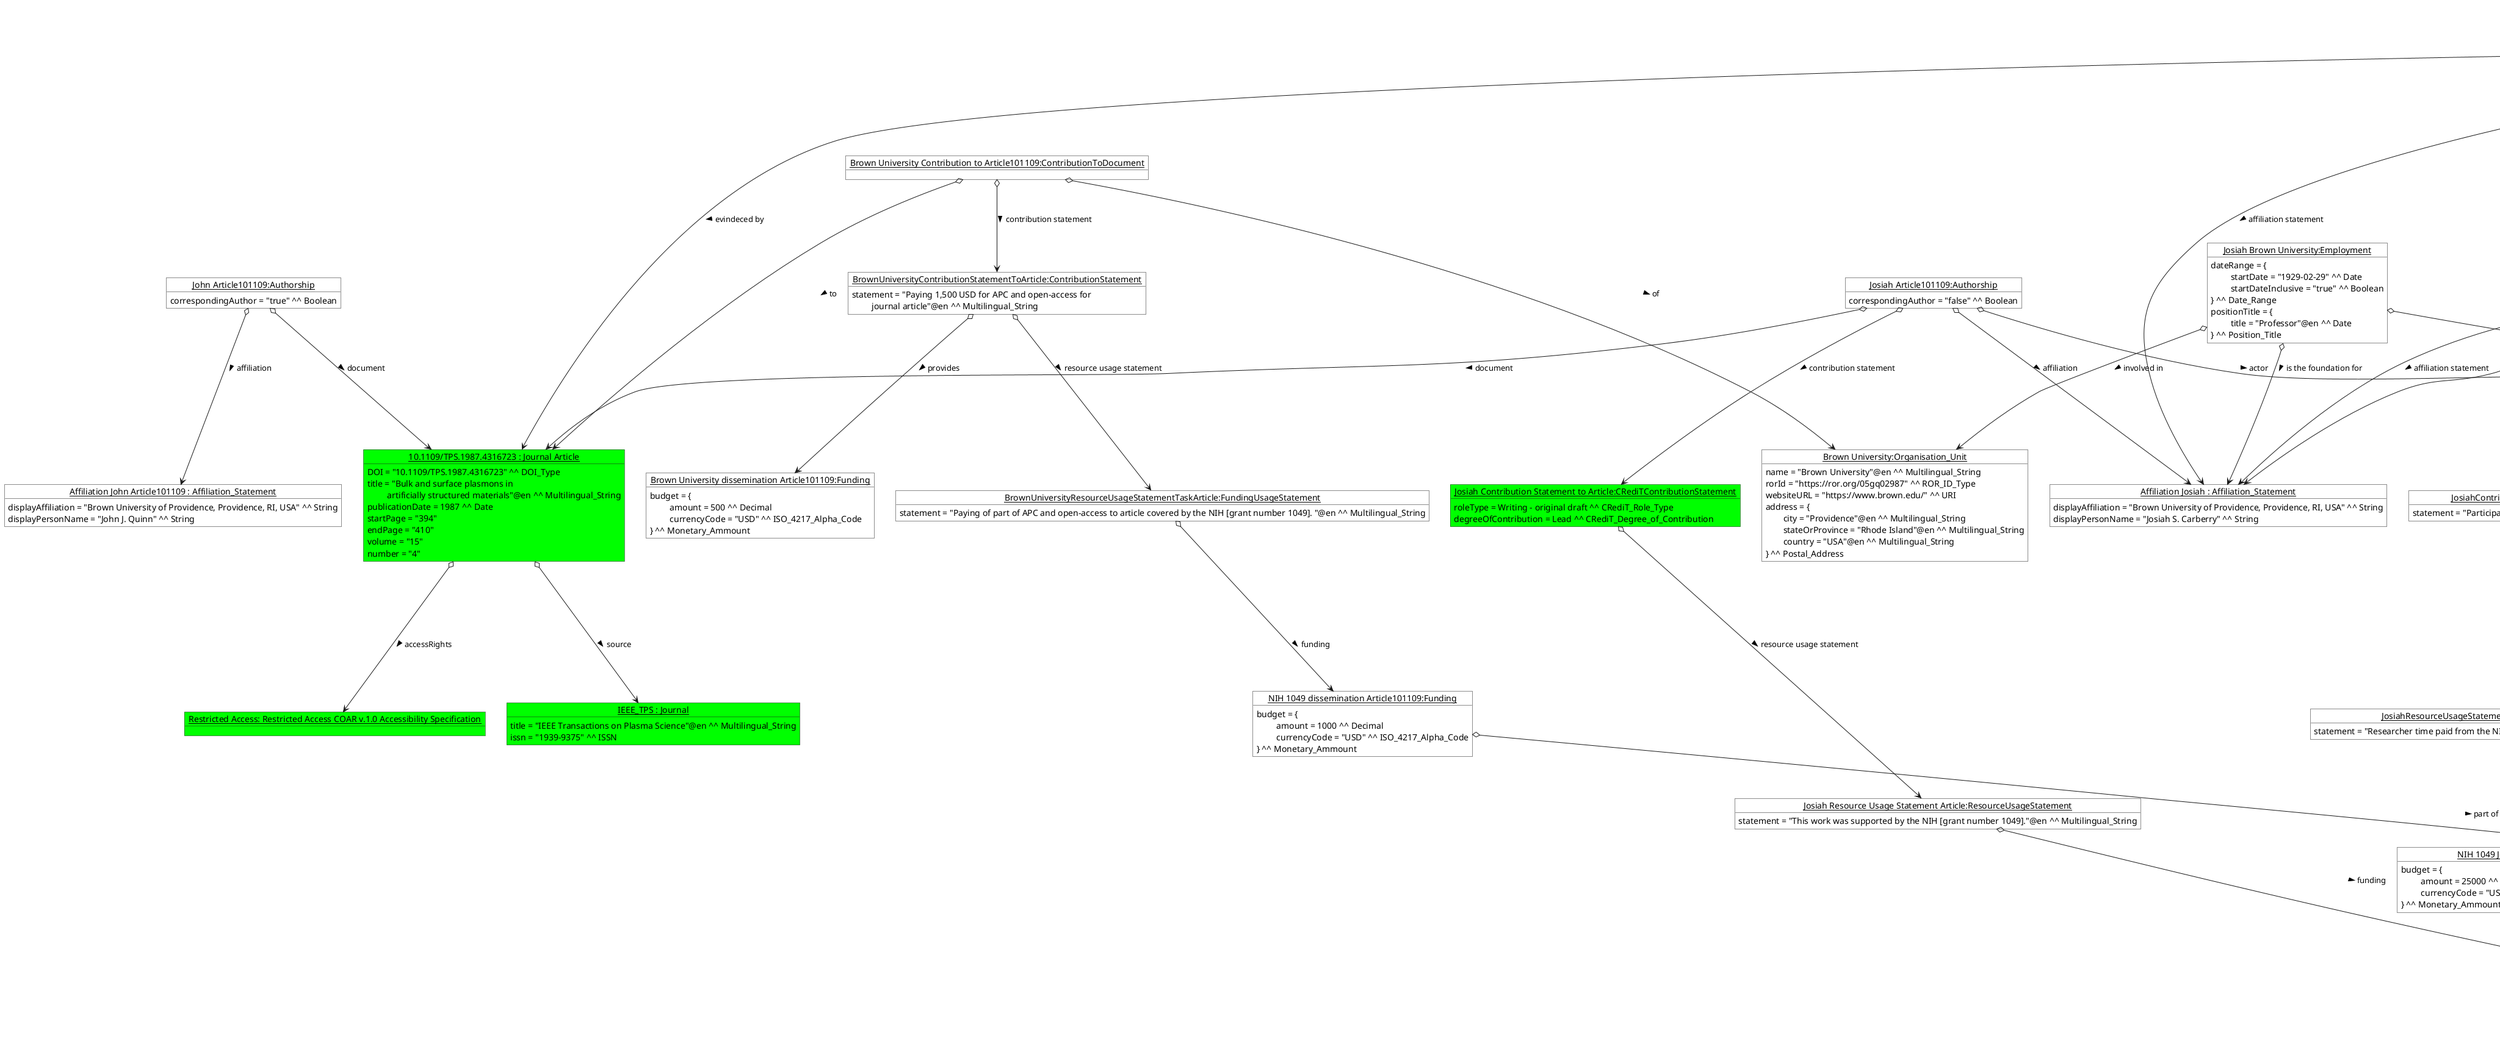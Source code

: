 @startuml


    !startsub persons

        object "<u>Josiah:Person</u>" as Josiah #ffffff {
           personName = {
           \t firstNames = "Josiah"@en ^^ Multilingual_String
           \t familyNames = "Carberry"@en ^^ Multilingual_String
           } ^^ PersonName
           description = "Josiah Stinkney Carberry is a fictional professor,
           \t created as a joke in 1929. He is said to still teach at Brown University,
           \t and to be known for his work in "psychoceramics", the supposed study of
           \t "cracked pots". See his Wikipedia entry for more details."@en ^^ Multilingual_String
           keywords = ["psychoceramics"@en "ionian philology"@en] List<Multilingual_String>
           orcid_id = "https://orcid.org/0000-0002-1825-0097" ^^ ORCID_iD
           scopus_author_id = "7007156898" ^^ SCOPUS_Author_ID
           websiteURL = "http://library.brown.edu/about/hay/carberry.php"
           otherIDs = [
           \t\t\t {
           \t\t\t\t label = "Wikipedia Entry"@en ^^ Multilingual_String
           \t\t\t\t value = "http://en.wikipedia.org/wiki/Josiah_Carberry" ^^ String
           \t\t\t}
           \t\t] ^^ List<ID>
        }

    !endsub

    !startsub expertise

        object "<u>Experimenting in Chemistry:ExpertiseAndSkills</u>" as ExperimentingInChemistry #ffffff {
            description = "Expertise which enables conducting an experiment
            \t and reseach in the field of chemistry"@en ^^ Multilingual_String
        }

        object "<u>Experimenting in Chemistry Possession:ExpertiseAndSkillsPossession</u>" as ExperimentingInChemistryPossession #ffffff {

        }

        ExperimentingInChemistryPossession o--> Josiah : owner >

        ExperimentingInChemistryPossession o--> ExperimentingInChemistry : skill or expertise >

    !endsub

    !startsub institutions

        object "<u>Brown University:Organisation_Unit</u>" as BrownUniversity #ffffff {
            name = "Brown University"@en ^^ Multilingual_String
            rorId = "https://ror.org/05gq02987" ^^ ROR_ID_Type
            websiteURL = "https://www.brown.edu/" ^^ URI
            address = {
            \tcity = "Providence"@en ^^ Multilingual_String
            \tstateOrProvince = "Rhode Island"@en ^^ Multilingual_String
            \tcountry = "USA"@en ^^ Multilingual_String
            } ^^ Postal_Address
        }

    !endsub

    !startsub employments

        object "<u>Josiah Brown University:Employment</u>" as JosiahBrownUniversity #ffffff {
            dateRange = {
            \t startDate = "1929-02-29" ^^ Date
            \t startDateInclusive = "true" ^^ Boolean
            } ^^ Date_Range
            positionTitle = {
            \t title = "Professor"@en ^^ Date
            } ^^ Position_Title
        }

        JosiahBrownUniversity o--> Josiah : actor >

        JosiahBrownUniversity o--> BrownUniversity : involved in >

    !endsub

    !startsub articles

        object "<u>Restricted Access: Restricted Access COAR v.1.0 Accessibility Specification</u>" as RestrictedAccess #00ff00

        object "<u>IEEE_TPS : Journal</u>" as IEEE_TPS #00ff00 {
            title = "IEEE Transactions on Plasma Science"@en ^^ Multilingual_String
            issn = "1939-9375" ^^ ISSN
        }

        object "<u>10.1109/TPS.1987.4316723 : Journal Article</u>" as Article101109 #00ff00 {
            DOI = "10.1109/TPS.1987.4316723" ^^ DOI_Type
            title = "Bulk and surface plasmons in
            \t artificially structured materials"@en ^^ Multilingual_String
            publicationDate = 1987 ^^ Date
            startPage = "394"
            endPage = "410"
            volume = "15"
            number = "4"
        }

        Article101109 o--> IEEE_TPS : source >

        Article101109 o--> RestrictedAccess : accessRights >

    !endsub

    !startsub authorships

         object "<u>Josiah Article101109:Authorship</u>" as JosiahArticle101109 #ffffff {
             correspondingAuthor = "false" ^^ Boolean
         }

         object "<u>Affiliation Josiah : Affiliation_Statement</u>" as AffiliationJosiah #ffffff {
             displayAffiliation = "Brown University of Providence, Providence, RI, USA" ^^ String
             displayPersonName = "Josiah S. Carberry" ^^ String
         }

         JosiahArticle101109 o--> AffiliationJosiah : affiliation >

         JosiahBrownUniversity o--> AffiliationJosiah : is the foundation for >

         JosiahArticle101109 o--> Josiah : actor >

         JosiahArticle101109 o--> Article101109 : document >

         object "<u>John Article101109:Authorship</u>" as JohnArticle101109 #ffffff {
              correspondingAuthor = "true" ^^ Boolean
         }

         object "<u>Affiliation John Article101109 : Affiliation_Statement</u>" as AffiliationJohnArticle101109 #ffffff {
              displayAffiliation = "Brown University of Providence, Providence, RI, USA" ^^ String
              displayPersonName = "John J. Quinn" ^^ String
         }

         JohnArticle101109 o--> AffiliationJohnArticle101109 : affiliation >

         JohnArticle101109 o--> Article101109 : document >


    !endsub

    !startsub project

        object "<u>INSP:Project</u>" as INSP #ffffff {
             name = "Investigation of novel surface plasmons"@en ^^ Multilingual_String
             acronym = "INSP" ^^ String
             dateRange = {
             \t startDate = "1985-02-29" ^^ Date
             \t startDateInclusive = "true" ^^ Boolean
             \t endDate = "1989-02-29" ^^ Date
             \t endDateInclusive = "true" ^^ Boolean
             } ^^ Date_Range
        }

        object "<u>INSP WP1:Project</u>" as INSP_WP1 #ffffff {
             name = "Artificially structured materials"@en ^^ Multilingual_String
             acronym = "WP1" ^^ String
        }

        object "<u>INSP WP1 T1:Project</u>" as INSP_WP1_T1 #ffffff {
             name = "Bulk and surface collective charge density"@en ^^ Multilingual_String
             acronym = "WP1_T1" ^^ String
        }

        INSP_WP1_T1 o--> INSP_WP1 : part of >

        INSP_WP1 o--> INSP : part of >

        object "<u>NIH 1049:Funding</u>" as NIH_1049 #ffffff {
             grantID = 1049 ^^ Grant_ID
             budget = {
             \t amount = 1000000 ^^ Decimal
             \t currencyCode = "USD" ^^ ISO_4217_Alpha_Code
             } ^^ Monetary_Ammount
        }

        INSP o--> NIH_1049 : funding source >

        object "<u>NIH 1049 WP1:Funding</u>" as NIH_1049_WP1 #ffffff {
             budget = {
             \t amount = 200000 ^^ Decimal
             \t currencyCode = "USD" ^^ ISO_4217_Alpha_Code
             } ^^ Monetary_Ammount
        }

        INSP_WP1 o--> NIH_1049_WP1 : funding source >

        object "<u>NIH 1049 WP1 Task1:Funding</u>" as NIH_1049_WP1_Task1 #ffffff {
             budget = {
             \t amount = 50000 ^^ Decimal
             \t currencyCode = "USD" ^^ ISO_4217_Alpha_Code
             } ^^ Monetary_Ammount
        }

        INSP_WP1_T1 o--> NIH_1049_WP1_Task1 : funding source >

        object "<u>NIH 1049 WP1 Task1 Josiah:Funding</u>" as NIH_1049_WP1_Task1_Josiah #ffffff {
             budget = {
             \t amount = 5000 ^^ Decimal
             \t currencyCode = "USD" ^^ ISO_4217_Alpha_Code
             } ^^ Monetary_Ammount
        }

        NIH_1049_WP1_Task1_Josiah o--> NIH_1049_WP1_Task1 : part of >

        object "<u>NIH 1049 Josiah:Funding</u>" as NIH_1049_Josiah #ffffff {
             budget = {
             \t amount = 25000 ^^ Decimal
             \t currencyCode = "USD" ^^ ISO_4217_Alpha_Code
             } ^^ Monetary_Ammount
        }

        NIH_1049_Josiah o--> NIH_1049 : part of >

        NIH_1049_WP1_Task1 o--> NIH_1049_WP1 : part of >

        NIH_1049_WP1 o--> NIH_1049 : part of >

        object "<u>NIH 1049 dissemination:Funding</u>" as NIH_1049_dissemination #ffffff {
             budget = {
             \t amount = 40000 ^^ Decimal
             \t currencyCode = "USD" ^^ ISO_4217_Alpha_Code
             } ^^ Monetary_Ammount
        }

        INSP o--> NIH_1049_dissemination : funding source >

        NIH_1049_dissemination o--> NIH_1049 : part of >

        object "<u>NIH 1049 dissemination Article101109:Funding</u>" as NIH_1049_dissemination_Article101109 #ffffff {
             budget = {
             \t amount = 1000 ^^ Decimal
             \t currencyCode = "USD" ^^ ISO_4217_Alpha_Code
             } ^^ Monetary_Ammount
        }

        NIH_1049_dissemination_Article101109 o--> NIH_1049_dissemination : part of >

        object "<u>Brown University dissemination Article101109:Funding</u>" as Brown_University_dissemination_Article101109 #ffffff {
             budget = {
             \t amount = 500 ^^ Decimal
             \t currencyCode = "USD" ^^ ISO_4217_Alpha_Code
             } ^^ Monetary_Ammount
        }

    !endsub

    !startsub contributionStatementToArticle

        object "<u>Josiah Contribution Statement to Article:CRediTContributionStatement</u>" as JosiahContributionStatementToArticle #00ff00 {
             roleType = Writing - original draft ^^ CRediT_Role_Type
             degreeOfContribution = Lead ^^ CRediT_Degree_of_Contribution
        }

        object "<u>Josiah Resource Usage Statement Article:ResourceUsageStatement</u>" as JosiahResourceUsageStatementArticle #ffffff {
            statement = "This work was supported by the NIH [grant number 1049]."@en ^^ Multilingual_String
        }

        JosiahContributionStatementToArticle o--> JosiahResourceUsageStatementArticle : resource usage statement >

        JosiahResourceUsageStatementArticle o--> NIH_1049 : funding >

        JosiahArticle101109 o--> JosiahContributionStatementToArticle : contribution statement >

    !endsub

    !startsub contributionToProject

        object "<u>Josiah Contribution to Project:ContributionToProject</u>" as JosiahContributionToProject #ffffff {
             dateRange = {
               \t startDate = "1985-02-29" ^^ Date
               \t startDateInclusive = "true" ^^ Boolean
               \t endDate = "1989-02-29" ^^ Date
               \t endDateInclusive = "true" ^^ Boolean
             } ^^ Date_Range
        }

        JosiahContributionToProject o--> AffiliationJosiah : affiliation statement >

        JosiahContributionToProject o--> Josiah : of >

        JosiahContributionToProject o--> INSP : to >

        object "<u>Josiah Contribution to WP:ContributionToProject</u>" as JosiahContributionToWP #ffffff {
             dateRange = {
               \t startDate = "1986-02-29" ^^ Date
               \t startDateInclusive = "true" ^^ Boolean
               \t endDate = "1988-02-29" ^^ Date
               \t endDateInclusive = "true" ^^ Boolean
             } ^^ Date_Range
        }

        JosiahContributionToWP o--> AffiliationJosiah : affiliation statement >

        JosiahContributionToWP o--> Josiah : of >

        JosiahContributionToWP o--> INSP_WP1 : to >

        object "<u>Josiah Contribution to WP Task:ContributionToProject</u>" as JosiahContributionToWPTask #ffffff {
             dateRange = {
               \t startDate = "1987-02-29" ^^ Date
               \t startDateInclusive = "true" ^^ Boolean
               \t endDate = "1988-02-29" ^^ Date
               \t endDateInclusive = "true" ^^ Boolean
             } ^^ Date_Range
        }

        JosiahContributionToWPTask o--> AffiliationJosiah : affiliation statement >

        JosiahContributionToWPTask o--> Josiah : of >

        JosiahContributionToWPTask o--> INSP_WP1_T1 : to >

        JosiahContributionToWPTask o--> Article101109 : evindeced by >

    !endsub

    !startsub contributionToDocument


        object "<u>Brown University Contribution to Article101109:ContributionToDocument</u>" as BrownUniversityContributionToArticle101109 #ffffff {

        }

        BrownUniversityContributionToArticle101109 o--> BrownUniversity : of >

        BrownUniversityContributionToArticle101109 o--> Article101109 : to >


    !endsub

    !startsub contributionStatementToProject

        object "<u>JosiahContributionStatementToProject:ContributionStatement</u>" as JosiahContributionStatementToProject #ffffff {
             statement = "Participate in the project as a researcher"@en ^^ Multilingual_String
        }

        object "<u>JosiahContributionStatementToWP1:ContributionStatement</u>" as JosiahContributionStatementToWP1 #ffffff {
             statement = "Lead the WP1"@en ^^ Multilingual_String
        }

        object "<u>JosiahContributionStatementToWP1Task1:TimeContributionStatement</u>" as JosiahContributionStatementToWP1Task1 #ffffff {
             statement = "Participate in the Task 1 of the WP1 by providing his
             \t expertise"@en ^^ Multilingual_String
             time = "65 hours" ^^ Time_Ammount
        }

        object "<u>JosiahResourceUsageStatementProject:FundingUsageStatement</u>" as JosiahResourceUsageStatementProject #ffffff {
             statement = "Researcher time paid from the NIH [grant number 1049]."@en ^^ Multilingual_String
        }

        JosiahContributionStatementToProject o--> JosiahResourceUsageStatementProject : resource usage statement >

        JosiahResourceUsageStatementProject o--> NIH_1049_Josiah : funding >

        object "<u>JosiahResourceUsageStatementWP:ResourceUsageStatement</u>" as JosiahResourceUsageStatementWP #ffffff {
             statement = "Researcher time paid from the NIH [grant number 1049]. Total salary used for researcher for this WP is 15,000 USD."@en ^^ Multilingual_String
        }

        JosiahContributionStatementToWP1 o--> JosiahResourceUsageStatementWP : resource usage statement >

        JosiahResourceUsageStatementWP o--> NIH_1049_WP1 : funding >

        object "<u>JosiahResourceUsageStatementTask:FundingUsageStatement</u>" as JosiahResourceUsageStatementTask #ffffff {
             statement = "Researcher time paid from the NIH [grant number 1049]. "@en ^^ Multilingual_String
        }

        JosiahContributionStatementToWP1Task1 o--> JosiahResourceUsageStatementTask : resource usage statement >

        JosiahResourceUsageStatementTask o--> NIH_1049_WP1_Task1_Josiah : funding >

        JosiahContributionStatementToWP1Task1 o--> ExperimentingInChemistryPossession : provides >

        JosiahContributionToProject o--> JosiahContributionStatementToProject : contribution statement >

        JosiahContributionToWP o--> JosiahContributionStatementToWP1 : contribution statement >

        JosiahContributionToWPTask o--> JosiahContributionStatementToWP1Task1 : contribution statement >

    !endsub

    !startsub contributionStatementToDocument

        object "<u>BrownUniversityContributionStatementToArticle:ContributionStatement</u>" as BrownUniversityContributionStatementToArticle #ffffff {
             statement = "Paying 1,500 USD for APC and open-access for
             \t journal article"@en ^^ Multilingual_String
        }

        object "<u>BrownUniversityResourceUsageStatementTaskArticle:FundingUsageStatement</u>" as BrownUniversityResourceUsageStatementTaskArticle #ffffff {
             statement = "Paying of part of APC and open-access to article covered by the NIH [grant number 1049]. "@en ^^ Multilingual_String
        }

        BrownUniversityContributionStatementToArticle o--> BrownUniversityResourceUsageStatementTaskArticle : resource usage statement >

        BrownUniversityResourceUsageStatementTaskArticle o--> NIH_1049_dissemination_Article101109 : funding >

        BrownUniversityContributionStatementToArticle o--> Brown_University_dissemination_Article101109 : provides >

        BrownUniversityContributionToArticle101109 o--> BrownUniversityContributionStatementToArticle : contribution statement >

    !endsub

@enduml